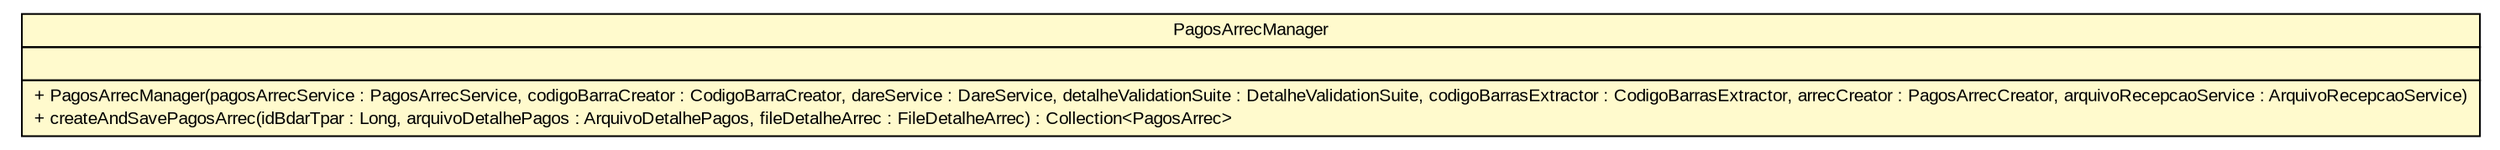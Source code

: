 #!/usr/local/bin/dot
#
# Class diagram 
# Generated by UMLGraph version R5_6 (http://www.umlgraph.org/)
#

digraph G {
	edge [fontname="arial",fontsize=10,labelfontname="arial",labelfontsize=10];
	node [fontname="arial",fontsize=10,shape=plaintext];
	nodesep=0.25;
	ranksep=0.5;
	// br.gov.to.sefaz.arr.processamento.process.content.arrecadacao.PagosArrecManager
	c525923 [label=<<table title="br.gov.to.sefaz.arr.processamento.process.content.arrecadacao.PagosArrecManager" border="0" cellborder="1" cellspacing="0" cellpadding="2" port="p" bgcolor="lemonChiffon" href="./PagosArrecManager.html">
		<tr><td><table border="0" cellspacing="0" cellpadding="1">
<tr><td align="center" balign="center"> PagosArrecManager </td></tr>
		</table></td></tr>
		<tr><td><table border="0" cellspacing="0" cellpadding="1">
<tr><td align="left" balign="left">  </td></tr>
		</table></td></tr>
		<tr><td><table border="0" cellspacing="0" cellpadding="1">
<tr><td align="left" balign="left"> + PagosArrecManager(pagosArrecService : PagosArrecService, codigoBarraCreator : CodigoBarraCreator, dareService : DareService, detalheValidationSuite : DetalheValidationSuite, codigoBarrasExtractor : CodigoBarrasExtractor, arrecCreator : PagosArrecCreator, arquivoRecepcaoService : ArquivoRecepcaoService) </td></tr>
<tr><td align="left" balign="left"> + createAndSavePagosArrec(idBdarTpar : Long, arquivoDetalhePagos : ArquivoDetalhePagos, fileDetalheArrec : FileDetalheArrec) : Collection&lt;PagosArrec&gt; </td></tr>
		</table></td></tr>
		</table>>, URL="./PagosArrecManager.html", fontname="arial", fontcolor="black", fontsize=10.0];
}

